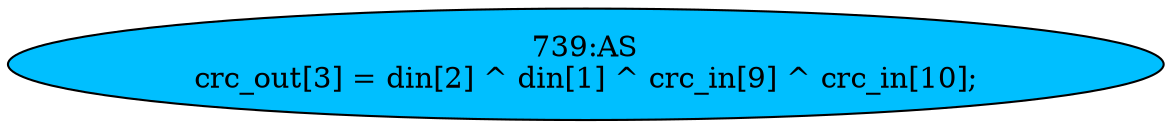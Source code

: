 strict digraph "" {
	node [label="\N"];
	"739:AS"	 [ast="<pyverilog.vparser.ast.Assign object at 0x7f55b234bb10>",
		def_var="['crc_out']",
		fillcolor=deepskyblue,
		label="739:AS
crc_out[3] = din[2] ^ din[1] ^ crc_in[9] ^ crc_in[10];",
		statements="[]",
		style=filled,
		typ=Assign,
		use_var="['din', 'din', 'crc_in', 'crc_in']"];
}
